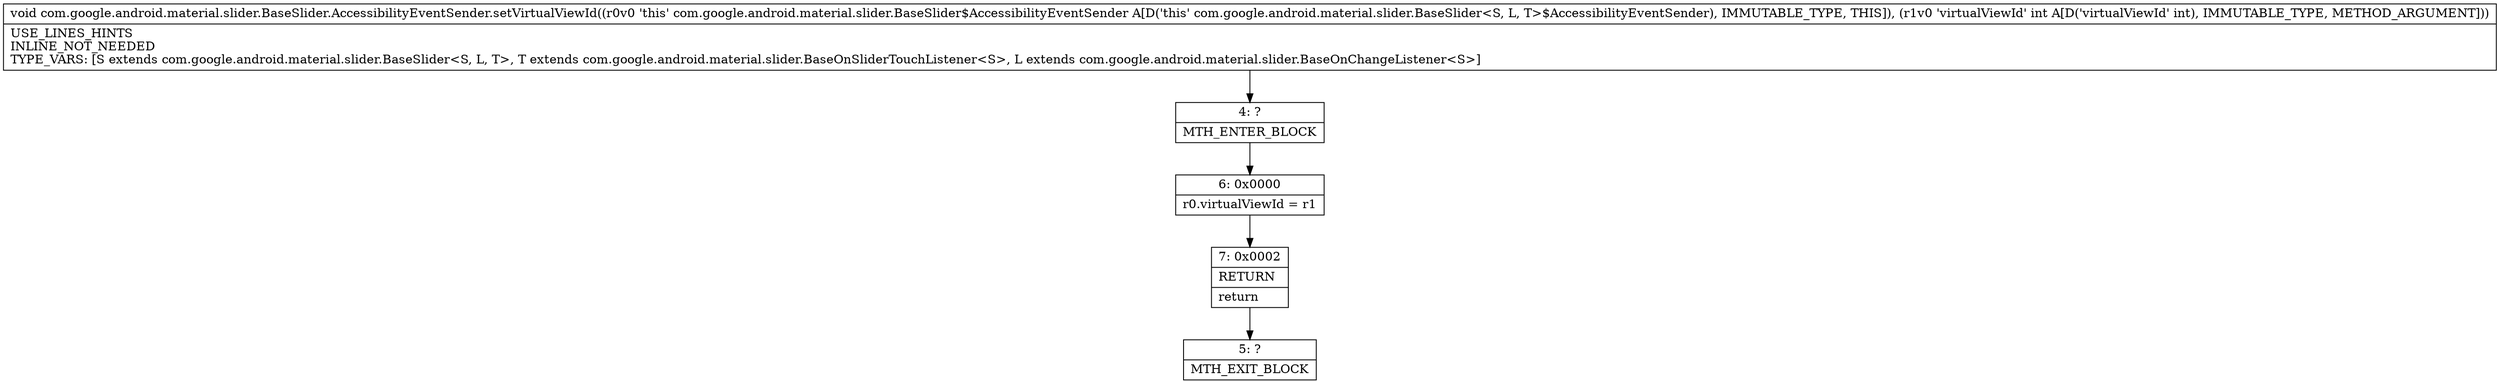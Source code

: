 digraph "CFG forcom.google.android.material.slider.BaseSlider.AccessibilityEventSender.setVirtualViewId(I)V" {
Node_4 [shape=record,label="{4\:\ ?|MTH_ENTER_BLOCK\l}"];
Node_6 [shape=record,label="{6\:\ 0x0000|r0.virtualViewId = r1\l}"];
Node_7 [shape=record,label="{7\:\ 0x0002|RETURN\l|return\l}"];
Node_5 [shape=record,label="{5\:\ ?|MTH_EXIT_BLOCK\l}"];
MethodNode[shape=record,label="{void com.google.android.material.slider.BaseSlider.AccessibilityEventSender.setVirtualViewId((r0v0 'this' com.google.android.material.slider.BaseSlider$AccessibilityEventSender A[D('this' com.google.android.material.slider.BaseSlider\<S, L, T\>$AccessibilityEventSender), IMMUTABLE_TYPE, THIS]), (r1v0 'virtualViewId' int A[D('virtualViewId' int), IMMUTABLE_TYPE, METHOD_ARGUMENT]))  | USE_LINES_HINTS\lINLINE_NOT_NEEDED\lTYPE_VARS: [S extends com.google.android.material.slider.BaseSlider\<S, L, T\>, T extends com.google.android.material.slider.BaseOnSliderTouchListener\<S\>, L extends com.google.android.material.slider.BaseOnChangeListener\<S\>]\l}"];
MethodNode -> Node_4;Node_4 -> Node_6;
Node_6 -> Node_7;
Node_7 -> Node_5;
}

